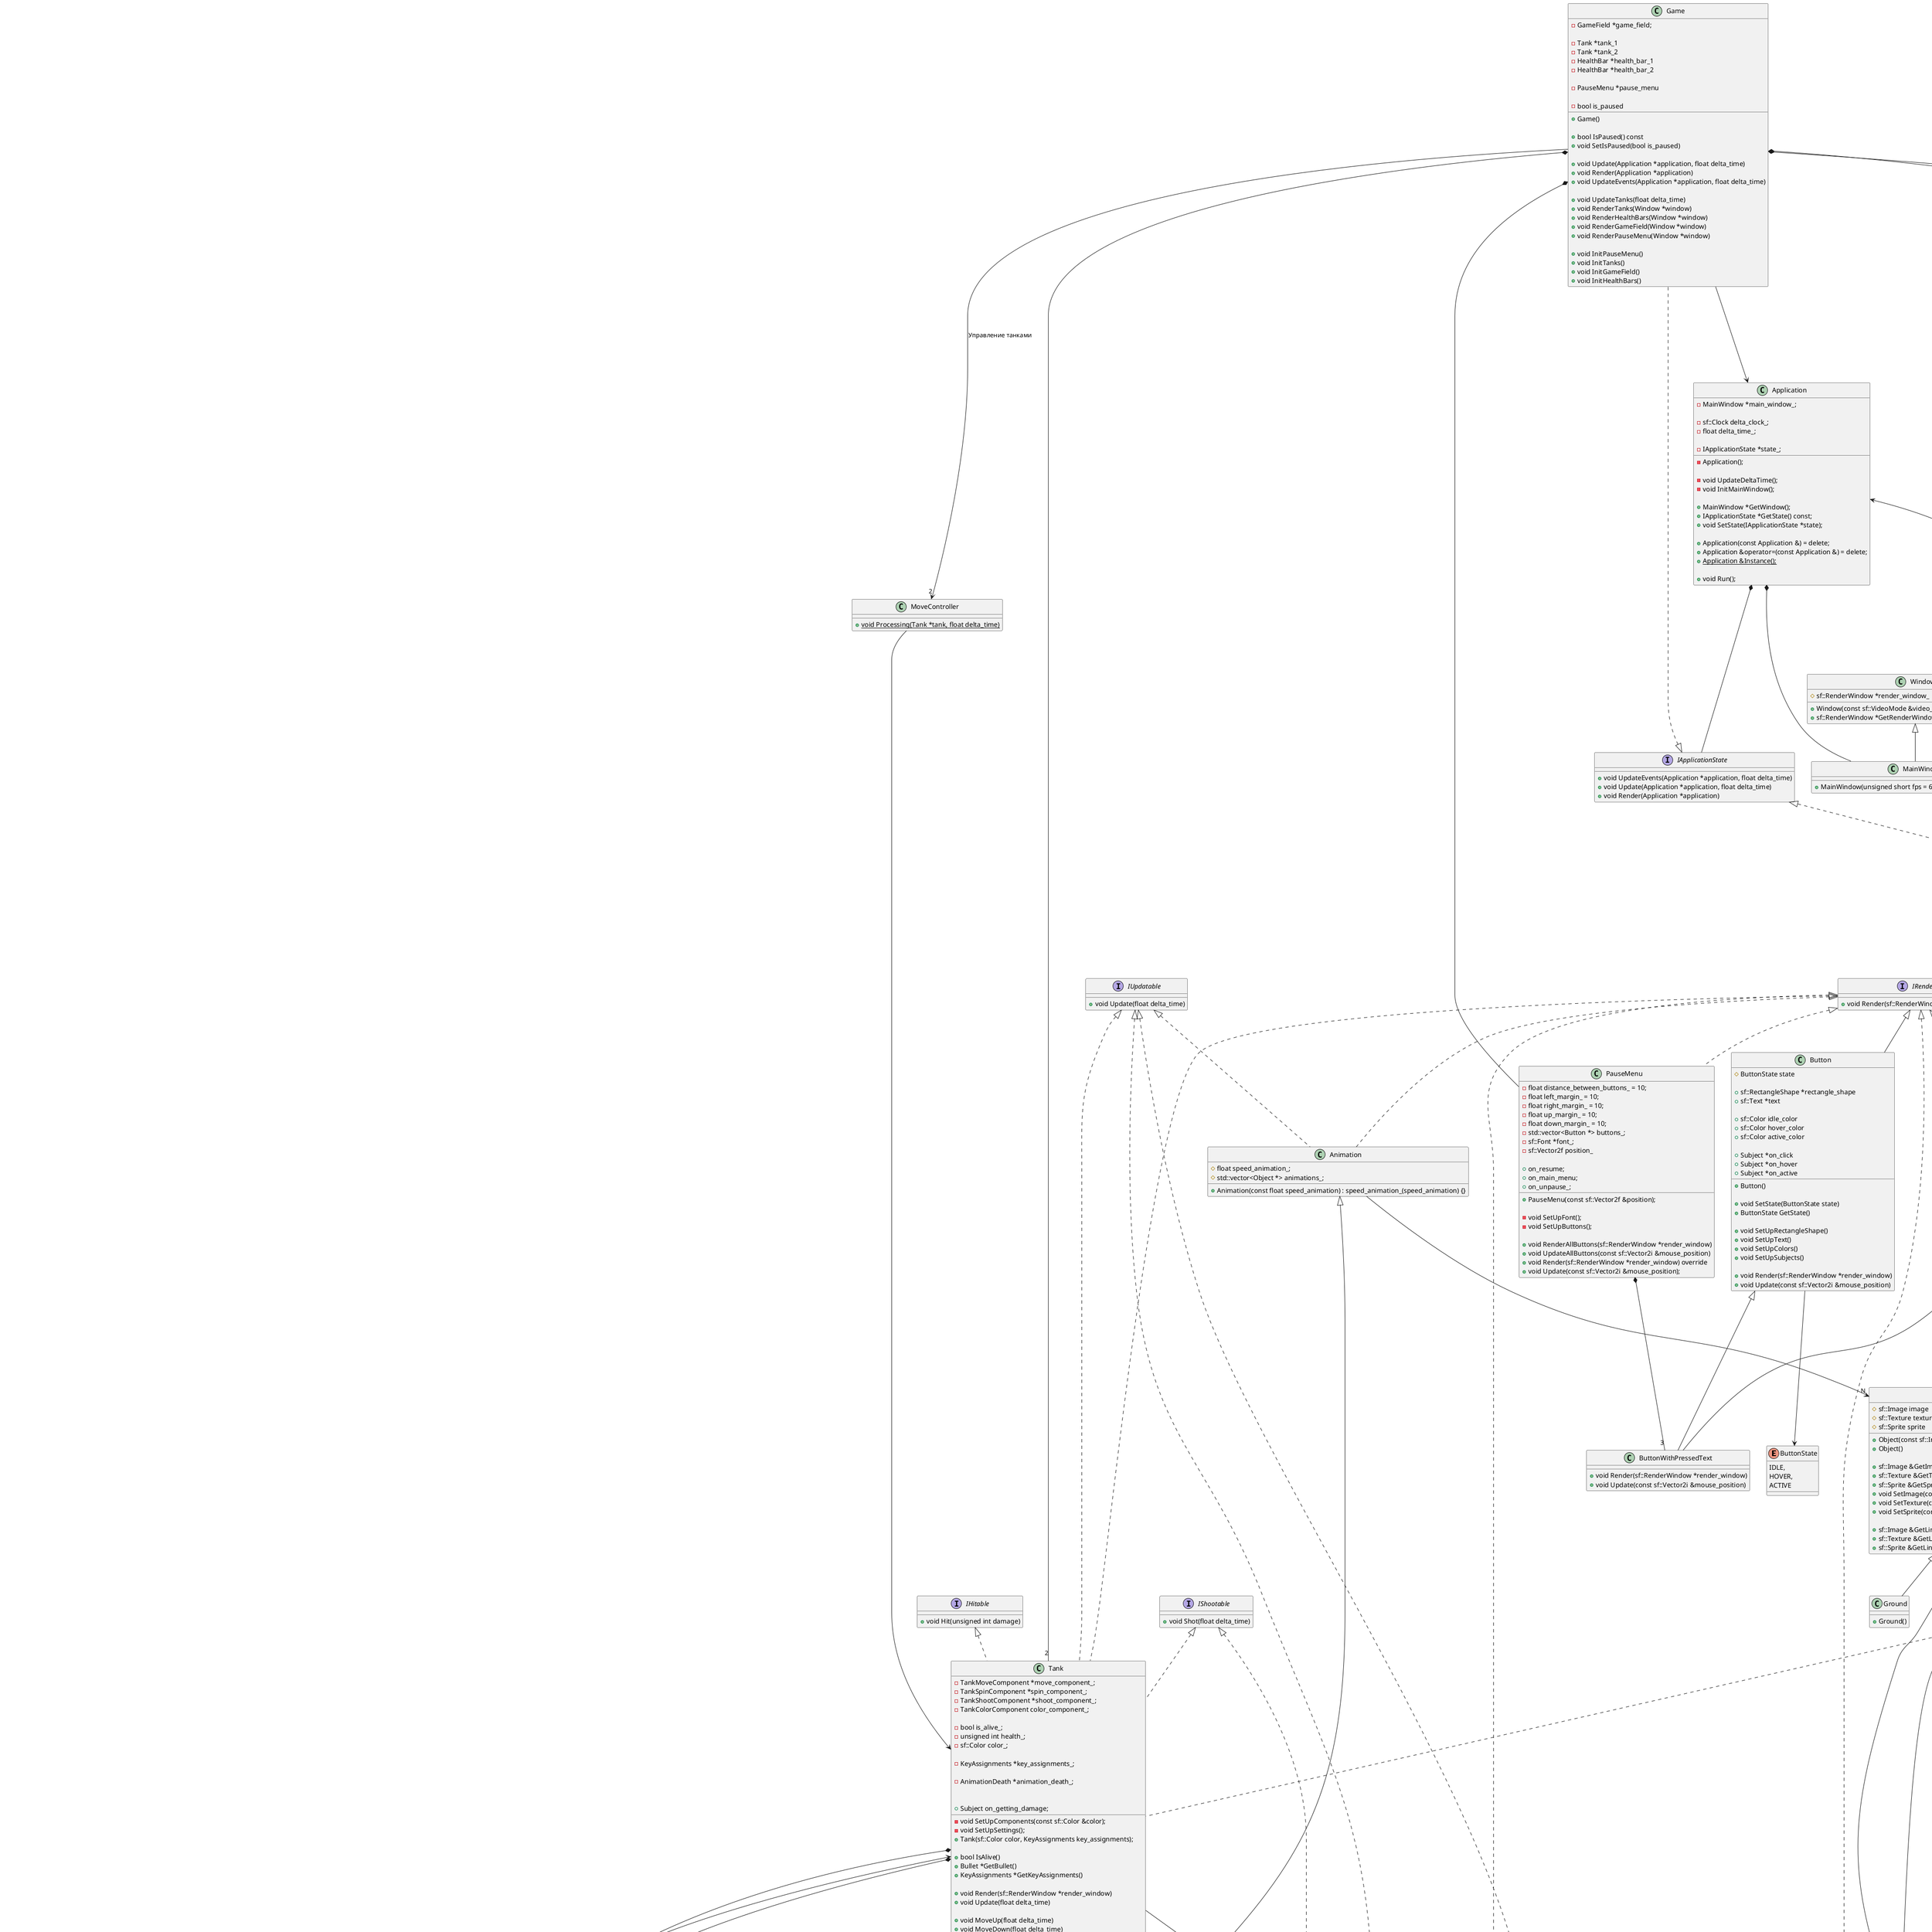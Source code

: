 @startuml
'https://plantuml.com/class-diagram


enum ButtonState {
    IDLE,
    HOVER,
    ACTIVE
}

'class Window
'class MainWindow
'
'class Application
'class Game
'class Menu
'
'class Tank
'class Bullet
'
'class SimpleBullet
'class SimpleBulletColorComponent
'
'class TankMoveComponent
'class TankSpinComponent
'class TankShootComponent
'class TankColorComponent
'
'class Animation
'class AnimationDeath
'
'
'class Object
'class SolidBody
'
'
'class MoveUpCommand
'class MoveDownCommand
'class ShootCommand
'class SpinAntiClockwiseCommand
'class SpinClockwiseCommand
'class MoveController
'
'class KeyAssignments
'
'class Field
'class BackGround
'class Obstacle
'class GameField
'class Ground
'
'class Subject
'
'class Button
'class ButtonWithPressedText
'
'class HealthBar
'
'class PauseMenu
'class MainMenu

Application *---- IApplicationState
Application *---- MainWindow

Game *---- GameField
Game *----"2" Tank
Game *----"2" HealthBar
Game *---- PauseMenu
Game ----> Application
Game ----> "2" MoveController : "Управление танками"

Menu *---- MainMenu
Menu ----> Application

MainMenu *---- ButtonWithPressedText
MainMenu *---- Object

PauseMenu *----"3" ButtonWithPressedText

Subject o---- IObserver
Tank ----> Subject
Tank *---- KeyAssignments
Tank *---- TankMoveComponent
Tank *---- TankSpinComponent
Tank *---- TankShootComponent
Tank *---- TankColorComponent
Tank *---- AnimationDeath

Animation ---->"N" Object

TankShootComponent *---- Bullet
TankShootComponent o---- TankMoveComponent

SimpleBullet *---- SimpleBulletColorComponent

HealthBar *---- "5" Object

MoveController ----> Tank
KeyAssignments *----"N" Command

Command ----> Tank

Field *---- "N" Object

Button ----> ButtonState

GameField *---- BackGround
GameField *---- BackObstacles


interface IApplicationState {
    + void UpdateEvents(Application *application, float delta_time)
    + void Update(Application *application, float delta_time)
    + void Render(Application *application)
}
interface ICollided{
  + bool IsCollide(const SolidBody *collided_object)
  + void ActionOnCollision(SolidBody *collided_object)
  + bool IsCollide(const sf::FloatRect &collided_object)
  + void ActionOnCollision(const sf::FloatRect &collided_object)
}
interface IHitable {
    + void Hit(unsigned int damage)
}
interface IMovable {
    + void Move(const sf::Vector2f &direct, float delta_time)
}
interface IRendered {
    + void Render(sf::RenderWindow *render_window)
}
interface IShootable {
    + void Shot(float delta_time)
}
interface ISpinnable {
    + void Spin(float angle, float delta_time)
}
interface IUpdatable {
    + void Update(float delta_time)
}
interface IObservable {
    + void Add(IObserver *observer)
    + void Remove(IObserver *observer)
    + void Notify()
}
interface IObserver extends IRendered {
    + void Update()
}

class SolidBody extends Object implements ICollided {
  + bool IsCollide(const SolidBody *collided_object)
  + bool IsCollide(const sf::FloatRect &collided_object)
}

class Window {
  # sf::RenderWindow *render_window_

  + Window(const sf::VideoMode &video_mode, const sf::String &title)
  + sf::RenderWindow *GetRenderWindow()
}

class MainWindow extends Window {
    + MainWindow(unsigned short fps = 60, bool vertical_sync = true)
}

class Subject implements IObservable {
  - std::list<IObserver *> observers

  + Subject()

  + void Add(IObserver *observer)
  + void Remove(IObserver *observer)
  + void Notify()
}

class Application {
  -MainWindow *main_window_;

  -sf::Clock delta_clock_;
  -float delta_time_;

  -IApplicationState *state_;

  -Application();

  -void UpdateDeltaTime();
  -void InitMainWindow();

  +MainWindow *GetWindow();
  +IApplicationState *GetState() const;
  +void SetState(IApplicationState *state);

  +Application(const Application &) = delete;
  +Application &operator=(const Application &) = delete;
  {static} +Application &Instance();

  +void Run();
}

class MainMenu implements IRendered{
      - sf::Font *font_;
    
      - sf::Text *title_;
      - Object *background_;
      - ButtonWithPressedText *run_game_;
    
      - void SetUpButtons();
      - void SetUpBackGround();
      - void SetUpFont();
      
      + MainMenu();
    
      + sf::Font *GetFont() const;
      + sf::Text *GetTitle() const;
      + Object *GetBackground() const;
      + ButtonWithPressedText *GetRunGame() const;
    
      + void Render(sf::RenderWindow *render_window) override;
      + void Update(const sf::Vector2i &mouse_position);
}
class Menu implements IApplicationState {
    - MainMenu *main_menu_;

    + Menu();

    + void Update(Application *application, float delta_time) override;
    + void Render(Application *application) override;
    + void UpdateEvents(Application *application, float delta_time) override;
}

class Game implements IApplicationState {
  - GameField *game_field;

  - Tank *tank_1
  - Tank *tank_2
  - HealthBar *health_bar_1
  - HealthBar *health_bar_2

  - PauseMenu *pause_menu

  - bool is_paused

  + Game()

  + bool IsPaused() const
  + void SetIsPaused(bool is_paused)

  + void Update(Application *application, float delta_time)
  + void Render(Application *application)
  + void UpdateEvents(Application *application, float delta_time)

  + void UpdateTanks(float delta_time)
  + void RenderTanks(Window *window)
  + void RenderHealthBars(Window *window)
  + void RenderGameField(Window *window)
  + void RenderPauseMenu(Window *window)

  + void InitPauseMenu()
  + void InitTanks()
  + void InitGameField()
  + void InitHealthBars()
}

class TankMoveComponent implements IMovable {
- sf::Sprite *sprite_;

- sf::Vector2f direct_;
- float movement_speed_;

- void Move(const sf::Vector2f &direct, float delta_time) override;
+ TankMoveComponent(sf::Sprite *sprite, float movement_speed);

+ void UpdateDirect();

+ void MoveUp(float delta_time);
+ void MoveDown(float delta_time);

+  sf::Sprite *GetSprite() const;
+  const sf::Vector2f &GetDirect() const;
+  float GetMovementSpeed() const;
+ void SetMovementSpeed(float movement_speed);
}
class TankSpinComponent implements ISpinnable {
  - sf::Sprite *sprite_;
  - float angel_;

  - void Spin(float angle, float delta_time) override;

  + TankSpinComponent(sf::Sprite *sprite, float angel);

  + void SpinClockwise(float delta_time);
  + void SpinAntiClockwise(float delta_time);

  + sf::Sprite *GetSprite() const;
  + float GetAngle() const;
  + void SetAngel(float angel);
}
class TankShootComponent implements IShootable, IUpdatable, IRendered{
  - std::unique_ptr<Bullet> bullet_ = nullptr;
  - float duration_;
  - float time_last_shoot_;
  - sf::Clock clock_;

  - sf::Color color_;

  - TankMoveComponent *move_component_;
  + TankShootComponent(TankMoveComponent *move_component,
							  const sf::Color &color,
							  float duration = 2);

  + const std::unique_ptr<Bullet> &GetBullet() const;
  + float GetDuration() const;
  + float GetTimeLastShoot() const;
  + const sf::Clock &GetClock() const;

  + void Shot(float delta) override;
  + void DeleteBullet();

  + void Render(sf::RenderWindow *render_window) override;
  + void Update(float delta_time) override;
}
class TankColorComponent {
    + void SetColor(sf::Sprite *sprite, const sf::Color &color);
}
class SimpleBulletColorComponent {
    + void SetColor(sf::Sprite *sprite, const sf::Color &color);
}

class Animation implements IRendered, IUpdatable{
 # float speed_animation_;
 # std::vector<Object *> animations_;

 + Animation(const float speed_animation) : speed_animation_(speed_animation) {}
}

class AnimationDeath extends Animation implements IMovable {
  - const float step_scale_size_ = 0.001;

  - float movement_speed_y_ = 50;
  - const int count_animations_ = 100;

  - bool is_finished_;
  - bool is_started_;

  - Object *CreateObject(const sf::Color &color);

  - void Move(const sf::Vector2f &direct, float delta_time) override;
  - void MoveUp(float delta_time);

  + AnimationDeath(const sf::Color &color);

  + bool IsFinished() const;
  + bool IsStarted() const;

  + void Run(const sf::Vector2f &appearance_position);

  + void Render(sf::RenderWindow *render_window) override;
  + void Update(float delta_time) override;
}

class Tank implements SolidBody, IRendered, IUpdatable, IHitable, IShootable {
        - TankMoveComponent *move_component_;
        - TankSpinComponent *spin_component_;
        - TankShootComponent *shoot_component_;
        - TankColorComponent color_component_;

        - bool is_alive_;
        - unsigned int health_;
        - sf::Color color_;

        - KeyAssignments *key_assignments_;

        - AnimationDeath *animation_death_;

        - void SetUpComponents(const sf::Color &color);
        - void SetUpSettings();

        + Subject on_getting_damage;

        + Tank(sf::Color color, KeyAssignments key_assignments);

        + bool IsAlive()
        + Bullet *GetBullet()
        + KeyAssignments *GetKeyAssignments()

        + void Render(sf::RenderWindow *render_window)
        + void Update(float delta_time)

        + void MoveUp(float delta_time)
        + void MoveDown(float delta_time)
        + void SpinClockwise(float delta_time)
        + void SpinAntiClockwise(float delta_time)
        + void Shot(float delta_time) override
        + void DeleteBullet()

        + void ActionOnCollision(SolidBody *collided_object)
        + void ActionOnCollision(const sf::FloatRect &collided_object)

        + void Hit(unsigned int damage) override;
}

abstract Command {
    # sf::Keyboard::Key key;

    # Command(sf::Keyboard::Key key)

    + void Execute(Tank *tank, float delta_time)

    + sf::Keyboard::Key GetKey() const
}
class KeyAssignments {
  - Command *move_up_;
  - Command *move_down_;
  - Command *spin_clockwise_;
  - Command *spin_anti_clockwise_;
  - Command *shot_;

  + KeyAssignments(sf::Keyboard::Key move_up,
				 sf::Keyboard::Key move_down,
				 sf::Keyboard::Key spin_clockwise,
				 sf::Keyboard::Key spin_anti_clockwise,
				 sf::Keyboard::Key shot);

  + Command *GetMoveDown() const;
  + void SetMoveDown(Command *move_down);

  + Command *GetMoveUp() const;
  + void SetMoveUp(Command *move_up);

  + Command *GetSpinClockwise() const;
  + void SetSpinClockwise(Command *spin_clockwise);

  + Command *GetSpinAntiClockwise() const;
  + void SetSpinAntiClockwise(Command *spin_anti_clockwise);

  + Command *GetShot() const;
  + void SetShot(Command *shot);

  + Command *GetCommandByKey(sf::Keyboard::Key key);
}
class MoveUpCommand extends Command {
    + MoveUpCommand(sf::Keyboard::Key key)

    + void Execute(Tank *tank, float delta_time)
}
class MoveDownCommand extends Command {
    + MoveDownCommand(sf::Keyboard::Key key)

    + void Execute(Tank *tank, float delta_time)
}
class ShootCommand extends Command{
    + ShootCommand(sf::Keyboard::Key key)

    + void Execute(Tank *tank, float delta_time)
}
class SpinAntiClockwiseCommand extends Command {
    + SpinAntiClockwiseCommand(sf::Keyboard::Key key)

    + void Execute(Tank *tank, float delta_time)
}
class SpinClockwiseCommand extends Command {
    + SpinClockwiseCommand(sf::Keyboard::Key key)

    + void Execute(Tank *tank, float delta_time)
}
class MoveController {
    {static} + void Processing(Tank *tank, float delta_time)
}

class Object {
  # sf::Image image
  # sf::Texture texture
  # sf::Sprite sprite

  + Object(const sf::Image &image, const sf::Texture &texture, const sf::Sprite &sprite);
  + Object()

  + sf::Image &GetImage()
  + sf::Texture &GetTexture()
  + sf::Sprite &GetSprite()
  + void SetImage(const sf::Image &image)
  + void SetTexture(const sf::Texture &texture)
  + void SetSprite(const sf::Sprite &sprite)

  + sf::Image &GetLinkImage()
  + sf::Texture &GetLinkTexture()
  + sf::Sprite &GetLinkSprite()
}

class Ground extends Object {
    + Ground()
}

class Field implements ICollided {
  # std::unique_ptr<std::vector<std::vector<Object *>>> field_
}
class Obstacle extends SolidBody {
    + Obstacle()
    + void ActionOnCollision(SolidBody *collided_object)
    + void ActionOnCollision(const sf::FloatRect &collided_object)
}
class BackGround implements Field, IRendered {
  -std::unique_ptr<std::vector<std::vector<Object *>>> FillField();

  + BackGround()
  + void Render(sf::RenderWindow *render_window)
  + bool IsCollide(const SolidBody *collided_object)
  + bool IsCollide(const sf::FloatRect &collided_object)
  + void ActionOnCollision(SolidBody *collided_object)
  + void ActionOnCollision(const sf::FloatRect &collided_object)
}

class BackObstacles implements Field, IRendered {
  - std::vector<std::pair<int, int>> filled_cells;

  - sf::FloatRect float_rect

  - std::unique_ptr<std::vector<std::vector<Object *>>> CreateObstacles();
  - void RandomFill(unsigned int count);

  + BackObstacles()

  + const sf::FloatRect &GetFloatRect()

  + void Render(sf::RenderWindow *render_window)
  + bool IsCollide(const SolidBody *collided_object)
  + void ActionOnCollision(SolidBody *collided_object)
  + bool IsCollide(const sf::FloatRect &collided_object)
  + void ActionOnCollision(const sf::FloatRect &collided_object)

  + Obstacle *GetIndexCollide(const SolidBody *collided_object)
  + Obstacle *GetIndexCollide(const sf::FloatRect &collided_object)
}

class GameField implements IRendered {
    - BackGround *back_ground
    - BackObstacles *back_obstacles

    + GameField()

    + void Render(sf::RenderWindow *render_window)

    + BackGround *GetBackGround()
    + BackObstacles *GetBackObstacles()
}

class Button extends IRendered {
  # ButtonState stаte

  + sf::RectangleShape *rectangle_shape
  + sf::Text *text

  + sf::Color idle_color
  + sf::Color hover_color
  + sf::Color active_color

  + Subject *on_click
  + Subject *on_hover
  + Subject *on_active

  + Button()

  + void SetState(ButtonState state)
  + ButtonState GetState()

  + void SetUpRectangleShape()
  + void SetUpText()
  + void SetUpColors()
  + void SetUpSubjects()

  + void Render(sf::RenderWindow *render_window)
  + void Update(const sf::Vector2i &mouse_position)

}

class HealthBar implements IObserver {
  {static} const int count_health_
  std::vector<Object *> bars_

  + int index_current_sprite_

  + void FillBars(const sf::Color &color, const sf::Vector2f &position)

  + HealthBar(const sf::Color &color, const sf::Vector2f &position)

  + void Update()
  + void Render(sf::RenderWindow *render_window)
}

class Bullet extends SolidBody implements IMovable, ISpinnable, IRendered, IUpdatable {
  # unsigned int damage_;
  # float flight_speed_;
  # bool is_launched_;

  # sf::Vector2f direct_;

  # Bullet(unsigned int damage, float flight_speed, const sf::Vector2f &direct)

  + bool IsLaunched() const;
  + unsigned int GetDamage() const;
  + const sf::Vector2f &GetDirect() const;

  + void SetIsLaunched(bool is_launched);
}

class SimpleBullet extends Bullet {
      + void Move(const sf::Vector2f &direct, float delta_time) override;
      + void Spin(float angle, float delta_time) override;

      + SimpleBullet(const sf::Vector2f &start_launch,
    			   float angel_launch,
    			   const sf::Vector2f &direct);

      + void Render(sf::RenderWindow *render_window) override;
      + void Update(float delta_time) override;

      + void ActionOnCollision(const sf::FloatRect &collided_object) override;
      + void ActionOnCollision(SolidBody *collided_object) override;
}

class PauseMenu implements IRendered {
  - float distance_between_buttons_ = 10;
  - float left_margin_ = 10;
  - float right_margin_ = 10;
  - float up_margin_ = 10;
  - float down_margin_ = 10;
  - std::vector<Button *> buttons_;
  - sf::Font *font_;
  - sf::Vector2f position_

  + on_resume;
  + on_main_menu;
  + on_unpause_;

  + PauseMenu(const sf::Vector2f &position);

  - void SetUpFont();
  - void SetUpButtons();

  + void RenderAllButtons(sf::RenderWindow *render_window)
  + void UpdateAllButtons(const sf::Vector2i &mouse_position)
  + void Render(sf::RenderWindow *render_window) override
  + void Update(const sf::Vector2i &mouse_position);

}

class ButtonWithPressedText extends Button{
  + void Render(sf::RenderWindow *render_window)
  + void Update(const sf::Vector2i &mouse_position)
}
@enduml